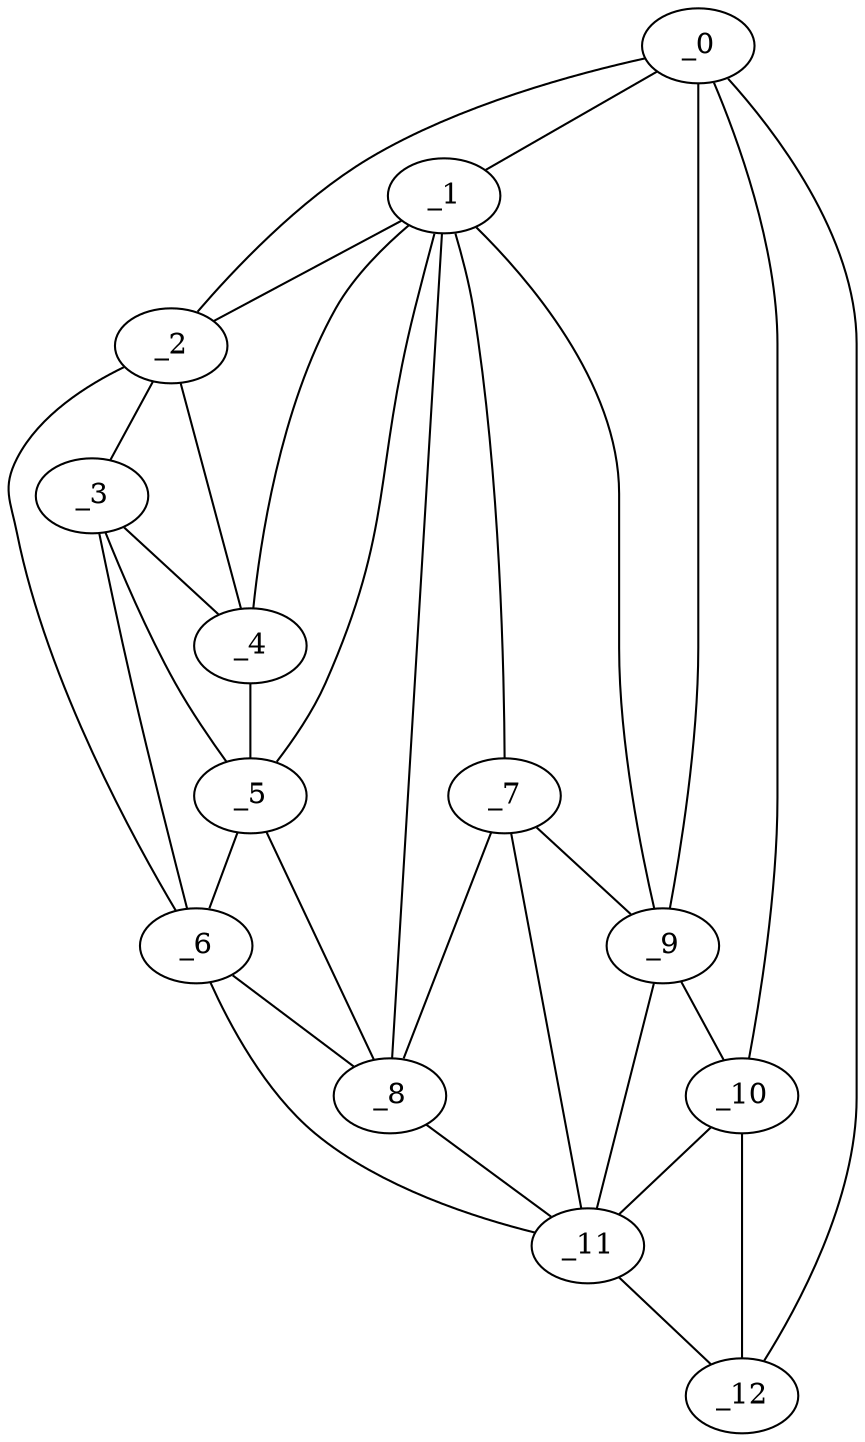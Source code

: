 graph "obj71__190.gxl" {
	_0	 [x=19,
		y=15];
	_1	 [x=78,
		y=90];
	_0 -- _1	 [valence=1];
	_2	 [x=78,
		y=119];
	_0 -- _2	 [valence=1];
	_9	 [x=108,
		y=36];
	_0 -- _9	 [valence=1];
	_10	 [x=109,
		y=24];
	_0 -- _10	 [valence=2];
	_12	 [x=111,
		y=16];
	_0 -- _12	 [valence=1];
	_1 -- _2	 [valence=2];
	_4	 [x=83,
		y=104];
	_1 -- _4	 [valence=2];
	_5	 [x=95,
		y=105];
	_1 -- _5	 [valence=2];
	_7	 [x=104,
		y=82];
	_1 -- _7	 [valence=1];
	_8	 [x=104,
		y=95];
	_1 -- _8	 [valence=1];
	_1 -- _9	 [valence=2];
	_3	 [x=82,
		y=112];
	_2 -- _3	 [valence=2];
	_2 -- _4	 [valence=1];
	_6	 [x=103,
		y=109];
	_2 -- _6	 [valence=1];
	_3 -- _4	 [valence=2];
	_3 -- _5	 [valence=2];
	_3 -- _6	 [valence=2];
	_4 -- _5	 [valence=1];
	_5 -- _6	 [valence=2];
	_5 -- _8	 [valence=2];
	_6 -- _8	 [valence=1];
	_11	 [x=110,
		y=31];
	_6 -- _11	 [valence=1];
	_7 -- _8	 [valence=2];
	_7 -- _9	 [valence=1];
	_7 -- _11	 [valence=2];
	_8 -- _11	 [valence=1];
	_9 -- _10	 [valence=2];
	_9 -- _11	 [valence=1];
	_10 -- _11	 [valence=2];
	_10 -- _12	 [valence=2];
	_11 -- _12	 [valence=1];
}

